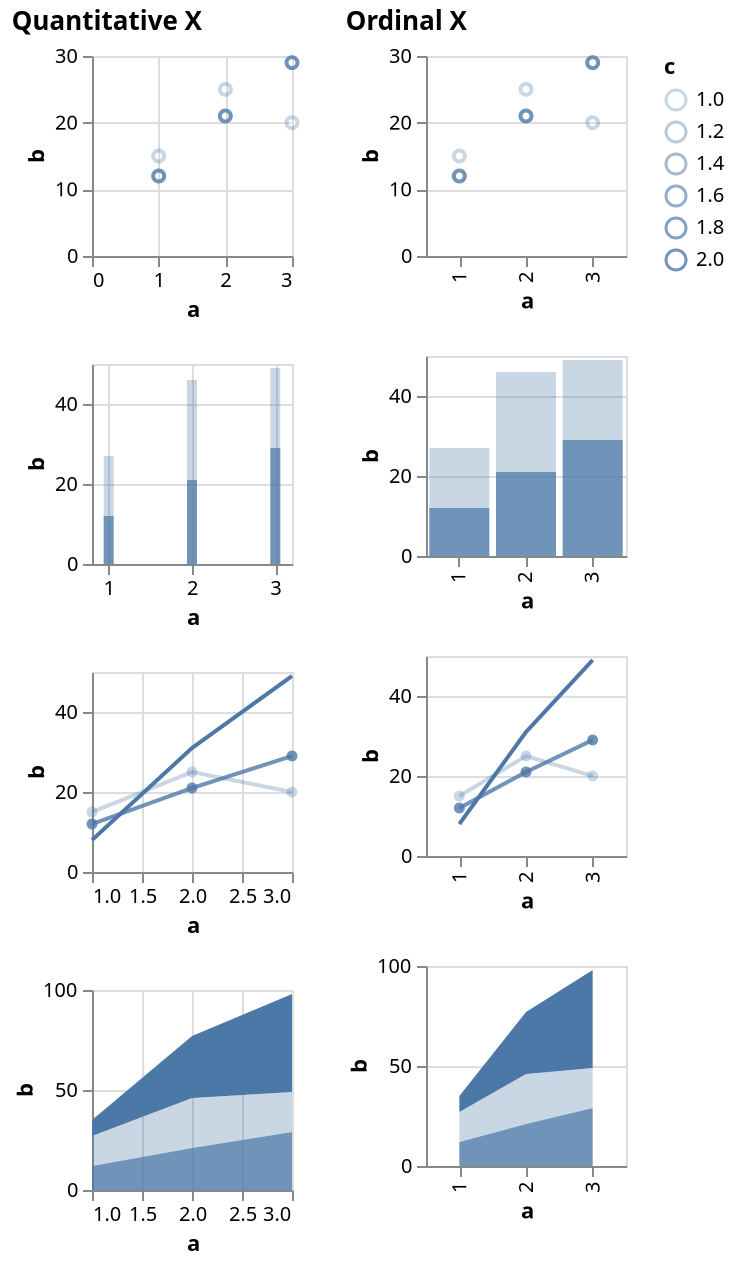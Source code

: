 {
  "$schema": "https://vega.github.io/schema/vega-lite/v5.json",
  "description": "Testing invalid",
  "data": {
    "values": [
      {"a": 1, "b": 15, "c": 1},
      {"a": 2, "b": 25, "c": 1},
      {"a": 3, "b": 20, "c": 1},
      {"a": 1, "b": 12, "c": 2},
      {"a": 2, "b": 21, "c": 2},
      {"a": 3, "b": 29, "c": 2},
      {"a": 1, "b": 8, "c": null},
      {"a": 2, "b": 31, "c": null},
      {"a": 3, "b": 49, "c": null}
    ]
  },
  "config": {
    "mark": {"invalid": "filter", "tooltip": true}
  },
  "hconcat": [{
    "title": "Quantitative X",
    "vconcat": [{
      "width": 100,
      "height": 100,
      "mark": "point",
      "encoding": {
        "x": {"field": "a", "type": "quantitative"},
        "y": {"field": "b", "type": "quantitative"},
        "opacity": {"field": "c", "type": "quantitative"}
      }
    }, {
      "width": 100,
      "height": 100,
      "mark": "bar",
      "encoding": {
        "x": {"field": "a", "type": "quantitative"},
        "y": {"field": "b", "type": "quantitative"},
        "opacity": {"field": "c", "type": "quantitative"}
      }
    }, {
      "width": 100,
      "height": 100,
      "mark": {"type": "line", "point": true},
      "encoding": {
        "x": {"field": "a", "type": "quantitative"},
        "y": {"field": "b", "type": "quantitative"},
        "opacity": {"field": "c", "type": "quantitative"}
      }
    }, {
      "width": 100,
      "height": 100,
      "mark": "area",
      "encoding": {
        "x": {"field": "a", "type": "quantitative"},
        "y": {"field": "b", "type": "quantitative"},
        "opacity": {"field": "c", "type": "quantitative"}
      }
    }]
  },{
    "title": "Ordinal X",
    "vconcat": [{
      "width": 100,
      "height": 100,
      "mark": "point",
      "encoding": {
        "x": {"field": "a", "type": "ordinal"},
        "y": {"field": "b", "type": "quantitative"},
        "opacity": {"field": "c", "type": "quantitative"}
      }
    }, {
      "width": 100,
      "height": 100,
      "mark": "bar",
      "encoding": {
        "x": {"field": "a", "type": "ordinal"},
        "y": {"field": "b", "type": "quantitative"},
        "opacity": {"field": "c", "type": "quantitative"}
      }
    }, {
      "width": 100,
      "height": 100,
      "mark": {"type": "line", "point": true},
      "encoding": {
        "x": {"field": "a", "type": "ordinal"},
        "y": {"field": "b", "type": "quantitative"},
        "opacity": {"field": "c", "type": "quantitative"}
      }
    }, {
      "width": 100,
      "height": 100,
      "mark": "area",
      "encoding": {
        "x": {"field": "a", "type": "ordinal"},
        "y": {"field": "b", "type": "quantitative"},
        "opacity": {"field": "c", "type": "quantitative"}
      }
    }]
  }]
}
